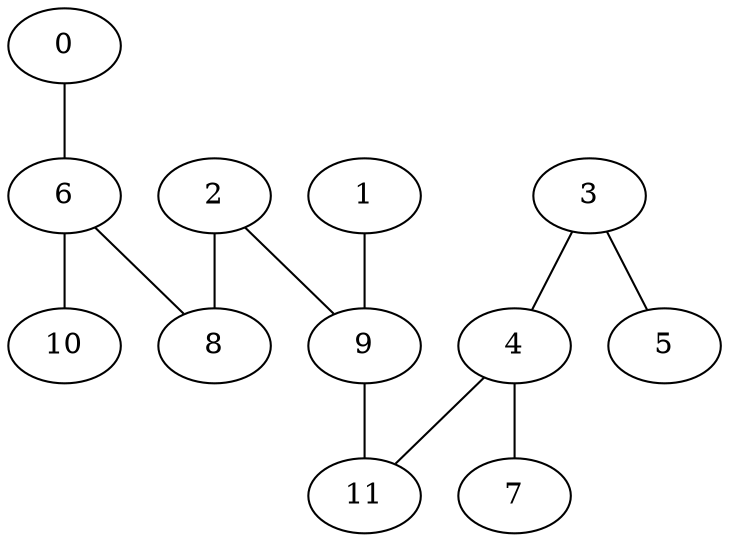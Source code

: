 graph "sampletest150-mod4_image12.bmp" {
	0	 [type=endpoint,
		x=467,
		y=265];
	6	 [type=intersection,
		x=390,
		y=274];
	0 -- 6	 [angle0="-.12",
		frequency=1,
		type0=line];
	1	 [type=endpoint,
		x=324,
		y=199];
	9	 [type=intersection,
		x=168,
		y=347];
	1 -- 9	 [angle0="-.76",
		frequency=1,
		type0=line];
	2	 [type=corner,
		x=371,
		y=369];
	8	 [type=corner,
		x=362,
		y=287];
	2 -- 8	 [angle0="1.46",
		frequency=1,
		type0=line];
	2 -- 9	 [angle0=".11",
		frequency=1,
		type0=line];
	3	 [type=corner,
		x=144,
		y=144];
	4	 [type=intersection,
		x=152,
		y=263];
	3 -- 4	 [angle0="1.50",
		frequency=1,
		type0=line];
	5	 [type=endpoint,
		x=368,
		y=134];
	3 -- 5	 [angle0="-.04",
		frequency=1,
		type0=line];
	7	 [type=endpoint,
		x=66,
		y=270];
	4 -- 7	 [angle0="-.08",
		frequency=1,
		type0=line];
	11	 [type=corner,
		x=155,
		y=356];
	4 -- 11	 [angle0="1.54",
		frequency=1,
		type0=line];
	6 -- 8	 [angle0="-.43",
		frequency=1,
		type0=line];
	10	 [type=endpoint,
		x=379,
		y=260];
	6 -- 10	 [angle0=".90",
		frequency=1,
		type0=line];
	9 -- 11	 [angle0="-.61",
		frequency=1,
		type0=line];
}
